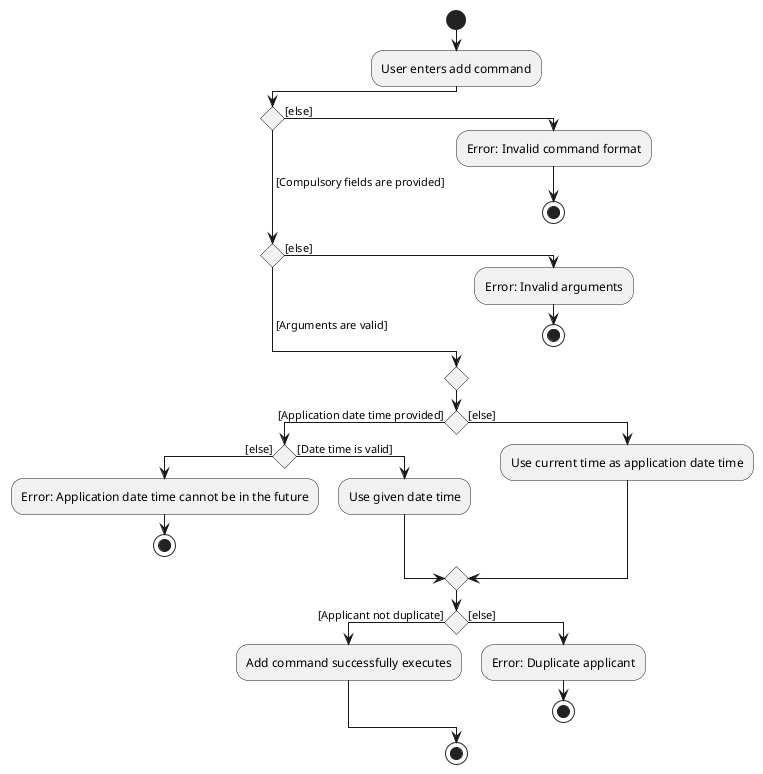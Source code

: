 @startuml
!pragma useVerticalIf on
start
:User enters add command;
if () then ([else])
  :Error: Invalid command format;
  stop
( [Compulsory fields are provided]) elseif () then ([else])
  :Error: Invalid arguments;
  stop
else ( [Arguments are valid])
endif
if () is ([Application date time provided]) then

if () then ([else])
:Error: Application date time cannot be in the future;
stop
else ([Date time is valid])
:Use given date time;
endif
else ([else])
:Use current time as application date time;
endif
if () is ([Applicant not duplicate]) then
  :Add command successfully executes;
else ([else])
  :Error: Duplicate applicant;
  stop
endif
stop
@enduml
